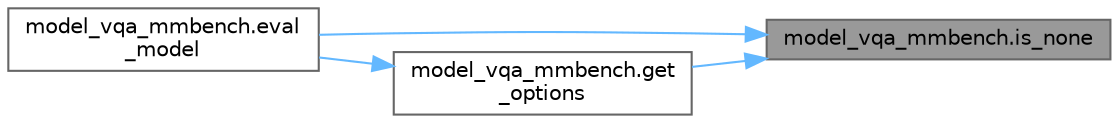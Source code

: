 digraph "model_vqa_mmbench.is_none"
{
 // LATEX_PDF_SIZE
  bgcolor="transparent";
  edge [fontname=Helvetica,fontsize=10,labelfontname=Helvetica,labelfontsize=10];
  node [fontname=Helvetica,fontsize=10,shape=box,height=0.2,width=0.4];
  rankdir="RL";
  Node1 [id="Node000001",label="model_vqa_mmbench.is_none",height=0.2,width=0.4,color="gray40", fillcolor="grey60", style="filled", fontcolor="black",tooltip=" "];
  Node1 -> Node2 [id="edge1_Node000001_Node000002",dir="back",color="steelblue1",style="solid",tooltip=" "];
  Node2 [id="Node000002",label="model_vqa_mmbench.eval\l_model",height=0.2,width=0.4,color="grey40", fillcolor="white", style="filled",URL="$namespacemodel__vqa__mmbench.html#a06eddf510d58f61b68e6e2ba1e13a6f5",tooltip=" "];
  Node1 -> Node3 [id="edge2_Node000001_Node000003",dir="back",color="steelblue1",style="solid",tooltip=" "];
  Node3 [id="Node000003",label="model_vqa_mmbench.get\l_options",height=0.2,width=0.4,color="grey40", fillcolor="white", style="filled",URL="$namespacemodel__vqa__mmbench.html#a225b80d022b85a96d2e88d7aa501e458",tooltip=" "];
  Node3 -> Node2 [id="edge3_Node000003_Node000002",dir="back",color="steelblue1",style="solid",tooltip=" "];
}
